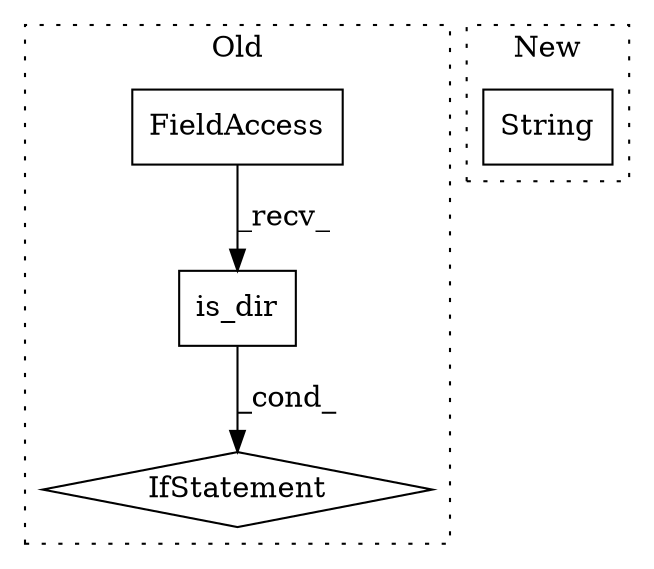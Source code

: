 digraph G {
subgraph cluster0 {
1 [label="is_dir" a="32" s="6273" l="8" shape="box"];
3 [label="FieldAccess" a="22" s="6259" l="13" shape="box"];
4 [label="IfStatement" a="25" s="6255,6281" l="4,2" shape="diamond"];
label = "Old";
style="dotted";
}
subgraph cluster1 {
2 [label="String" a="32" s="6794,6825" l="7,1" shape="box"];
label = "New";
style="dotted";
}
1 -> 4 [label="_cond_"];
3 -> 1 [label="_recv_"];
}